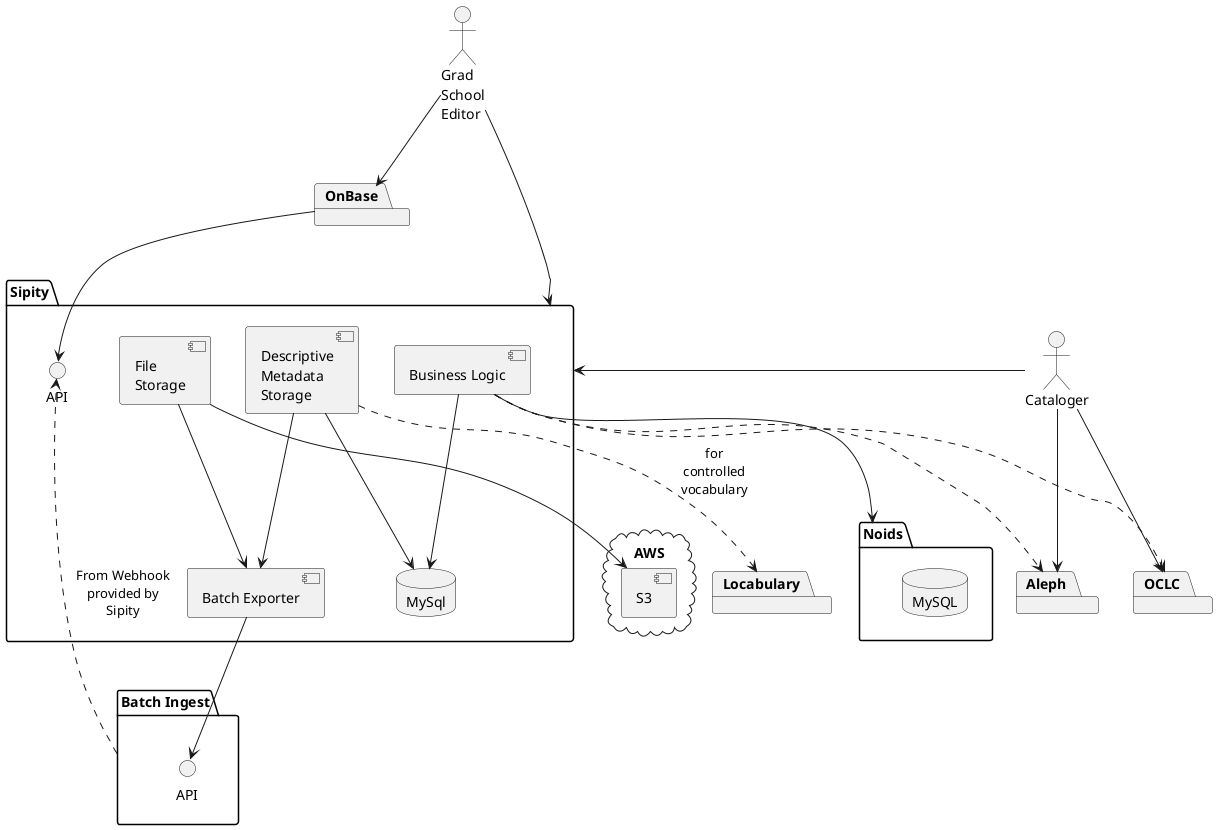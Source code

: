 # Render via PlantUML
# Generated via plantuml-preview (https://github.com/peele/plantuml-preview) in Atom
# package
# node
# folder
# frame
# cloud
# database
# interface
@startuml

package "Sipity" {
  component "File\nStorage" as SipityFS
  component "Descriptive\nMetadata\nStorage" as SipityDMS
  component "Batch Exporter" as SipityBE
  component "Business Logic" as SipityBL
  interface "API" as SipityAPI
  database "MySql"

}
actor "Cataloger"
actor "Grad\nSchool\nEditor" as GradSchoolEditor

package "Batch Ingest" as Batch {
  interface "API" as BatchAPI
}

package Noids {
  database MySQL as MySQLNoids
}

package OCLC
package Aleph

package OnBase

package Locabulary
SipityDMS ..> Locabulary : "for\ncontrolled\nvocabulary"

cloud "AWS" {
  component S3
}

SipityFS --> S3
SipityDMS --> MySql
SipityBE --> BatchAPI
SipityFS --> SipityBE
SipityDMS --> SipityBE
Batch ..> SipityAPI : "From Webhook\nprovided by\nSipity"
SipityBL --> MySql
SipityBL --> Noids
OnBase --> SipityAPI
SipityBL ..> Aleph
SipityBL ..> OCLC


GradSchoolEditor --> OnBase
GradSchoolEditor --> Sipity
Cataloger --> Sipity
Cataloger --> Aleph
Cataloger --> OCLC


@enduml
